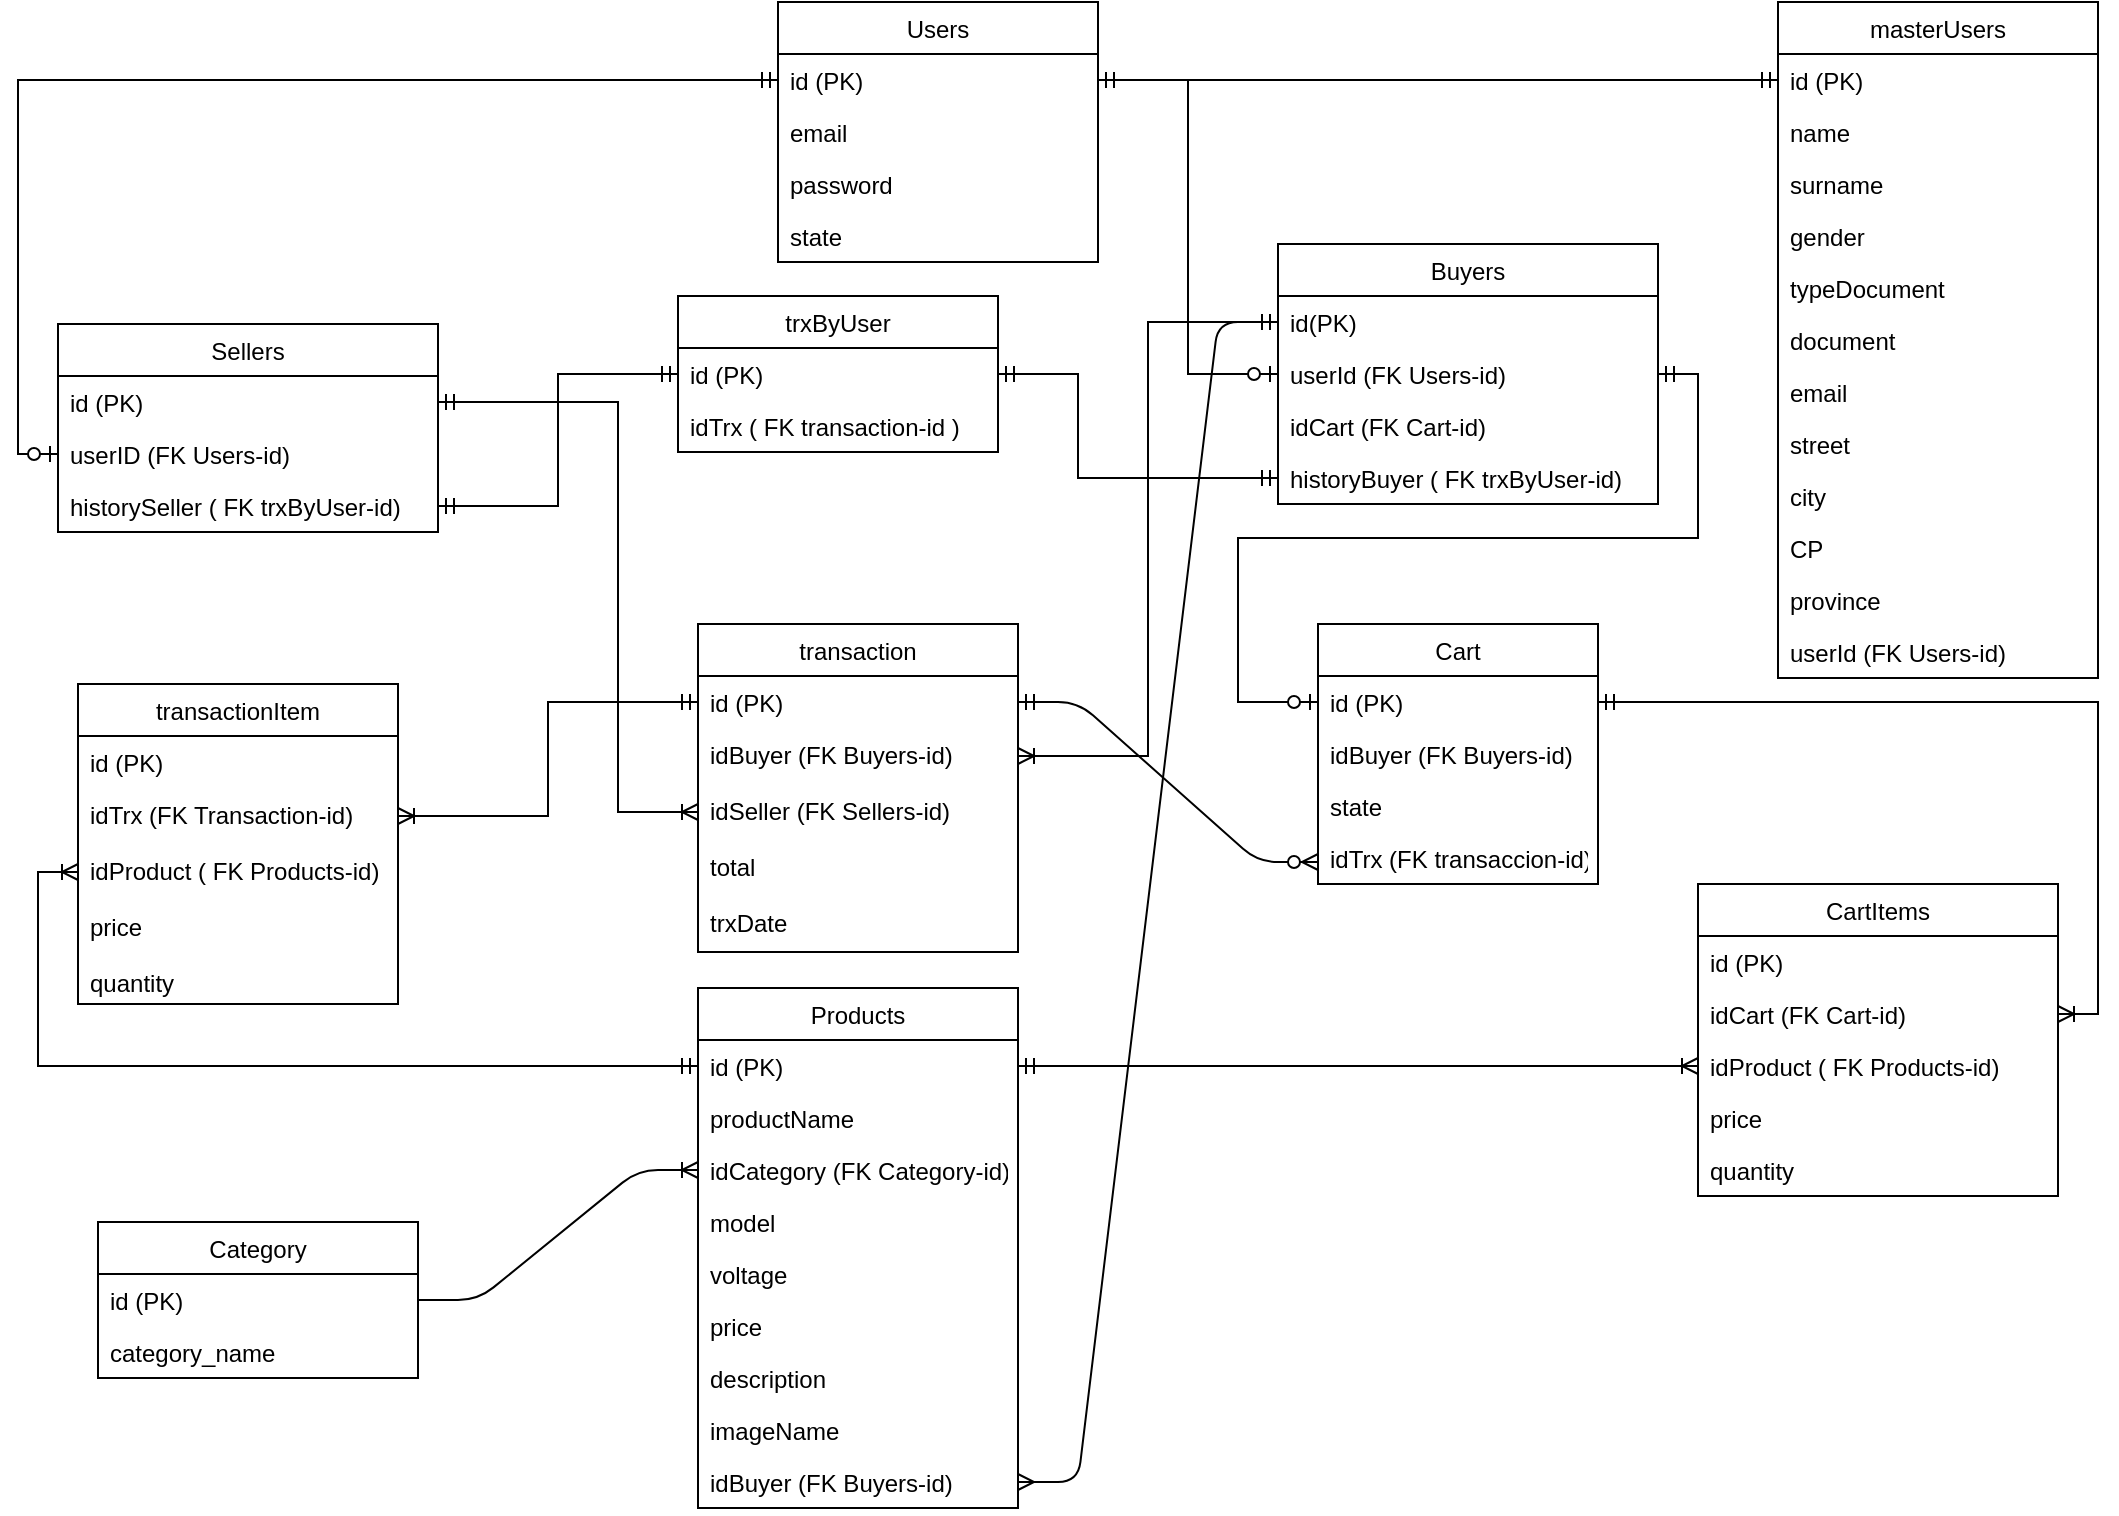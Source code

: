 <mxfile version="12.7.0" type="device"><diagram id="SBNmrv5jbKWbXd2afy_5" name="Page-1"><mxGraphModel dx="2760" dy="450" grid="1" gridSize="10" guides="1" tooltips="1" connect="1" arrows="1" fold="1" page="1" pageScale="1" pageWidth="826" pageHeight="1169" math="0" shadow="0"><root><mxCell id="0"/><mxCell id="1" parent="0"/><mxCell id="Nz3JqQSpzv1bPOwpjb-S-1" value="Users" style="swimlane;fontStyle=0;childLayout=stackLayout;horizontal=1;startSize=26;fillColor=none;horizontalStack=0;resizeParent=1;resizeParentMax=0;resizeLast=0;collapsible=1;marginBottom=0;" parent="1" vertex="1"><mxGeometry x="-1260" y="20" width="160" height="130" as="geometry"/></mxCell><mxCell id="Nz3JqQSpzv1bPOwpjb-S-2" value="id (PK)" style="text;strokeColor=none;fillColor=none;align=left;verticalAlign=top;spacingLeft=4;spacingRight=4;overflow=hidden;rotatable=0;points=[[0,0.5],[1,0.5]];portConstraint=eastwest;" parent="Nz3JqQSpzv1bPOwpjb-S-1" vertex="1"><mxGeometry y="26" width="160" height="26" as="geometry"/></mxCell><mxCell id="Nz3JqQSpzv1bPOwpjb-S-3" value="email" style="text;strokeColor=none;fillColor=none;align=left;verticalAlign=top;spacingLeft=4;spacingRight=4;overflow=hidden;rotatable=0;points=[[0,0.5],[1,0.5]];portConstraint=eastwest;" parent="Nz3JqQSpzv1bPOwpjb-S-1" vertex="1"><mxGeometry y="52" width="160" height="26" as="geometry"/></mxCell><mxCell id="Nz3JqQSpzv1bPOwpjb-S-4" value="password" style="text;strokeColor=none;fillColor=none;align=left;verticalAlign=top;spacingLeft=4;spacingRight=4;overflow=hidden;rotatable=0;points=[[0,0.5],[1,0.5]];portConstraint=eastwest;" parent="Nz3JqQSpzv1bPOwpjb-S-1" vertex="1"><mxGeometry y="78" width="160" height="26" as="geometry"/></mxCell><mxCell id="Nz3JqQSpzv1bPOwpjb-S-81" value="state" style="text;strokeColor=none;fillColor=none;align=left;verticalAlign=top;spacingLeft=4;spacingRight=4;overflow=hidden;rotatable=0;points=[[0,0.5],[1,0.5]];portConstraint=eastwest;" parent="Nz3JqQSpzv1bPOwpjb-S-1" vertex="1"><mxGeometry y="104" width="160" height="26" as="geometry"/></mxCell><mxCell id="Nz3JqQSpzv1bPOwpjb-S-5" value="Buyers" style="swimlane;fontStyle=0;childLayout=stackLayout;horizontal=1;startSize=26;fillColor=none;horizontalStack=0;resizeParent=1;resizeParentMax=0;resizeLast=0;collapsible=1;marginBottom=0;" parent="1" vertex="1"><mxGeometry x="-1010" y="141" width="190" height="130" as="geometry"/></mxCell><mxCell id="Nz3JqQSpzv1bPOwpjb-S-6" value="id(PK)" style="text;strokeColor=none;fillColor=none;align=left;verticalAlign=top;spacingLeft=4;spacingRight=4;overflow=hidden;rotatable=0;points=[[0,0.5],[1,0.5]];portConstraint=eastwest;" parent="Nz3JqQSpzv1bPOwpjb-S-5" vertex="1"><mxGeometry y="26" width="190" height="26" as="geometry"/></mxCell><mxCell id="Nz3JqQSpzv1bPOwpjb-S-7" value="userId (FK Users-id)" style="text;strokeColor=none;fillColor=none;align=left;verticalAlign=top;spacingLeft=4;spacingRight=4;overflow=hidden;rotatable=0;points=[[0,0.5],[1,0.5]];portConstraint=eastwest;" parent="Nz3JqQSpzv1bPOwpjb-S-5" vertex="1"><mxGeometry y="52" width="190" height="26" as="geometry"/></mxCell><mxCell id="Nz3JqQSpzv1bPOwpjb-S-8" value="idCart (FK Cart-id)" style="text;strokeColor=none;fillColor=none;align=left;verticalAlign=top;spacingLeft=4;spacingRight=4;overflow=hidden;rotatable=0;points=[[0,0.5],[1,0.5]];portConstraint=eastwest;" parent="Nz3JqQSpzv1bPOwpjb-S-5" vertex="1"><mxGeometry y="78" width="190" height="26" as="geometry"/></mxCell><mxCell id="Nz3JqQSpzv1bPOwpjb-S-64" value="historyBuyer ( FK trxByUser-id)" style="text;strokeColor=none;fillColor=none;align=left;verticalAlign=top;spacingLeft=4;spacingRight=4;overflow=hidden;rotatable=0;points=[[0,0.5],[1,0.5]];portConstraint=eastwest;" parent="Nz3JqQSpzv1bPOwpjb-S-5" vertex="1"><mxGeometry y="104" width="190" height="26" as="geometry"/></mxCell><mxCell id="Nz3JqQSpzv1bPOwpjb-S-9" value="Sellers" style="swimlane;fontStyle=0;childLayout=stackLayout;horizontal=1;startSize=26;fillColor=none;horizontalStack=0;resizeParent=1;resizeParentMax=0;resizeLast=0;collapsible=1;marginBottom=0;" parent="1" vertex="1"><mxGeometry x="-1620" y="181" width="190" height="104" as="geometry"/></mxCell><mxCell id="Nz3JqQSpzv1bPOwpjb-S-10" value="id (PK)" style="text;strokeColor=none;fillColor=none;align=left;verticalAlign=top;spacingLeft=4;spacingRight=4;overflow=hidden;rotatable=0;points=[[0,0.5],[1,0.5]];portConstraint=eastwest;" parent="Nz3JqQSpzv1bPOwpjb-S-9" vertex="1"><mxGeometry y="26" width="190" height="26" as="geometry"/></mxCell><mxCell id="Nz3JqQSpzv1bPOwpjb-S-11" value="userID (FK Users-id)" style="text;strokeColor=none;fillColor=none;align=left;verticalAlign=top;spacingLeft=4;spacingRight=4;overflow=hidden;rotatable=0;points=[[0,0.5],[1,0.5]];portConstraint=eastwest;" parent="Nz3JqQSpzv1bPOwpjb-S-9" vertex="1"><mxGeometry y="52" width="190" height="26" as="geometry"/></mxCell><mxCell id="Nz3JqQSpzv1bPOwpjb-S-12" value="historySeller ( FK trxByUser-id)" style="text;strokeColor=none;fillColor=none;align=left;verticalAlign=top;spacingLeft=4;spacingRight=4;overflow=hidden;rotatable=0;points=[[0,0.5],[1,0.5]];portConstraint=eastwest;" parent="Nz3JqQSpzv1bPOwpjb-S-9" vertex="1"><mxGeometry y="78" width="190" height="26" as="geometry"/></mxCell><mxCell id="Nz3JqQSpzv1bPOwpjb-S-13" value="transaction" style="swimlane;fontStyle=0;childLayout=stackLayout;horizontal=1;startSize=26;fillColor=none;horizontalStack=0;resizeParent=1;resizeParentMax=0;resizeLast=0;collapsible=1;marginBottom=0;" parent="1" vertex="1"><mxGeometry x="-1300" y="331" width="160" height="164" as="geometry"/></mxCell><mxCell id="Nz3JqQSpzv1bPOwpjb-S-14" value="id (PK)" style="text;strokeColor=none;fillColor=none;align=left;verticalAlign=top;spacingLeft=4;spacingRight=4;overflow=hidden;rotatable=0;points=[[0,0.5],[1,0.5]];portConstraint=eastwest;" parent="Nz3JqQSpzv1bPOwpjb-S-13" vertex="1"><mxGeometry y="26" width="160" height="26" as="geometry"/></mxCell><mxCell id="Nz3JqQSpzv1bPOwpjb-S-48" value="idBuyer (FK Buyers-id)" style="text;strokeColor=none;fillColor=none;align=left;verticalAlign=top;spacingLeft=4;spacingRight=4;overflow=hidden;rotatable=0;points=[[0,0.5],[1,0.5]];portConstraint=eastwest;" parent="Nz3JqQSpzv1bPOwpjb-S-13" vertex="1"><mxGeometry y="52" width="160" height="28" as="geometry"/></mxCell><mxCell id="Nz3JqQSpzv1bPOwpjb-S-53" value="idSeller (FK Sellers-id)" style="text;strokeColor=none;fillColor=none;align=left;verticalAlign=top;spacingLeft=4;spacingRight=4;overflow=hidden;rotatable=0;points=[[0,0.5],[1,0.5]];portConstraint=eastwest;" parent="Nz3JqQSpzv1bPOwpjb-S-13" vertex="1"><mxGeometry y="80" width="160" height="28" as="geometry"/></mxCell><mxCell id="Nz3JqQSpzv1bPOwpjb-S-52" value="total" style="text;strokeColor=none;fillColor=none;align=left;verticalAlign=top;spacingLeft=4;spacingRight=4;overflow=hidden;rotatable=0;points=[[0,0.5],[1,0.5]];portConstraint=eastwest;" parent="Nz3JqQSpzv1bPOwpjb-S-13" vertex="1"><mxGeometry y="108" width="160" height="28" as="geometry"/></mxCell><mxCell id="Nz3JqQSpzv1bPOwpjb-S-60" value="trxDate" style="text;strokeColor=none;fillColor=none;align=left;verticalAlign=top;spacingLeft=4;spacingRight=4;overflow=hidden;rotatable=0;points=[[0,0.5],[1,0.5]];portConstraint=eastwest;" parent="Nz3JqQSpzv1bPOwpjb-S-13" vertex="1"><mxGeometry y="136" width="160" height="28" as="geometry"/></mxCell><mxCell id="Nz3JqQSpzv1bPOwpjb-S-21" value="Cart" style="swimlane;fontStyle=0;childLayout=stackLayout;horizontal=1;startSize=26;fillColor=none;horizontalStack=0;resizeParent=1;resizeParentMax=0;resizeLast=0;collapsible=1;marginBottom=0;" parent="1" vertex="1"><mxGeometry x="-990" y="331" width="140" height="130" as="geometry"/></mxCell><mxCell id="Nz3JqQSpzv1bPOwpjb-S-22" value="id (PK)" style="text;strokeColor=none;fillColor=none;align=left;verticalAlign=top;spacingLeft=4;spacingRight=4;overflow=hidden;rotatable=0;points=[[0,0.5],[1,0.5]];portConstraint=eastwest;" parent="Nz3JqQSpzv1bPOwpjb-S-21" vertex="1"><mxGeometry y="26" width="140" height="26" as="geometry"/></mxCell><mxCell id="Nz3JqQSpzv1bPOwpjb-S-24" value="idBuyer (FK Buyers-id)" style="text;strokeColor=none;fillColor=none;align=left;verticalAlign=top;spacingLeft=4;spacingRight=4;overflow=hidden;rotatable=0;points=[[0,0.5],[1,0.5]];portConstraint=eastwest;" parent="Nz3JqQSpzv1bPOwpjb-S-21" vertex="1"><mxGeometry y="52" width="140" height="26" as="geometry"/></mxCell><mxCell id="luvTg-xsPwkeucawTBdf-21" value="state " style="text;strokeColor=none;fillColor=none;align=left;verticalAlign=top;spacingLeft=4;spacingRight=4;overflow=hidden;rotatable=0;points=[[0,0.5],[1,0.5]];portConstraint=eastwest;" parent="Nz3JqQSpzv1bPOwpjb-S-21" vertex="1"><mxGeometry y="78" width="140" height="26" as="geometry"/></mxCell><mxCell id="luvTg-xsPwkeucawTBdf-22" value="idTrx (FK transaccion-id)" style="text;strokeColor=none;fillColor=none;align=left;verticalAlign=top;spacingLeft=4;spacingRight=4;overflow=hidden;rotatable=0;points=[[0,0.5],[1,0.5]];portConstraint=eastwest;" parent="Nz3JqQSpzv1bPOwpjb-S-21" vertex="1"><mxGeometry y="104" width="140" height="26" as="geometry"/></mxCell><mxCell id="Nz3JqQSpzv1bPOwpjb-S-25" value="CartItems" style="swimlane;fontStyle=0;childLayout=stackLayout;horizontal=1;startSize=26;fillColor=none;horizontalStack=0;resizeParent=1;resizeParentMax=0;resizeLast=0;collapsible=1;marginBottom=0;" parent="1" vertex="1"><mxGeometry x="-800" y="461" width="180" height="156" as="geometry"><mxRectangle x="740" y="73" width="80" height="26" as="alternateBounds"/></mxGeometry></mxCell><mxCell id="Nz3JqQSpzv1bPOwpjb-S-26" value="id (PK)" style="text;strokeColor=none;fillColor=none;align=left;verticalAlign=top;spacingLeft=4;spacingRight=4;overflow=hidden;rotatable=0;points=[[0,0.5],[1,0.5]];portConstraint=eastwest;" parent="Nz3JqQSpzv1bPOwpjb-S-25" vertex="1"><mxGeometry y="26" width="180" height="26" as="geometry"/></mxCell><mxCell id="Nz3JqQSpzv1bPOwpjb-S-27" value="idCart (FK Cart-id)" style="text;strokeColor=none;fillColor=none;align=left;verticalAlign=top;spacingLeft=4;spacingRight=4;overflow=hidden;rotatable=0;points=[[0,0.5],[1,0.5]];portConstraint=eastwest;" parent="Nz3JqQSpzv1bPOwpjb-S-25" vertex="1"><mxGeometry y="52" width="180" height="26" as="geometry"/></mxCell><mxCell id="Nz3JqQSpzv1bPOwpjb-S-37" value="idProduct ( FK Products-id)" style="text;strokeColor=none;fillColor=none;align=left;verticalAlign=top;spacingLeft=4;spacingRight=4;overflow=hidden;rotatable=0;points=[[0,0.5],[1,0.5]];portConstraint=eastwest;" parent="Nz3JqQSpzv1bPOwpjb-S-25" vertex="1"><mxGeometry y="78" width="180" height="26" as="geometry"/></mxCell><mxCell id="Nz3JqQSpzv1bPOwpjb-S-42" value="price" style="text;strokeColor=none;fillColor=none;align=left;verticalAlign=top;spacingLeft=4;spacingRight=4;overflow=hidden;rotatable=0;points=[[0,0.5],[1,0.5]];portConstraint=eastwest;" parent="Nz3JqQSpzv1bPOwpjb-S-25" vertex="1"><mxGeometry y="104" width="180" height="26" as="geometry"/></mxCell><mxCell id="luvTg-xsPwkeucawTBdf-1" value="quantity" style="text;strokeColor=none;fillColor=none;align=left;verticalAlign=top;spacingLeft=4;spacingRight=4;overflow=hidden;rotatable=0;points=[[0,0.5],[1,0.5]];portConstraint=eastwest;" parent="Nz3JqQSpzv1bPOwpjb-S-25" vertex="1"><mxGeometry y="130" width="180" height="26" as="geometry"/></mxCell><mxCell id="Nz3JqQSpzv1bPOwpjb-S-28" style="edgeStyle=orthogonalEdgeStyle;rounded=0;orthogonalLoop=1;jettySize=auto;html=1;exitX=1;exitY=0.5;exitDx=0;exitDy=0;entryX=0;entryY=0.5;entryDx=0;entryDy=0;endArrow=ERzeroToOne;endFill=1;startArrow=ERmandOne;startFill=0;" parent="1" source="Nz3JqQSpzv1bPOwpjb-S-7" target="Nz3JqQSpzv1bPOwpjb-S-22" edge="1"><mxGeometry relative="1" as="geometry"/></mxCell><mxCell id="Nz3JqQSpzv1bPOwpjb-S-29" style="edgeStyle=orthogonalEdgeStyle;rounded=0;orthogonalLoop=1;jettySize=auto;html=1;exitX=1;exitY=0.5;exitDx=0;exitDy=0;entryX=1;entryY=0.5;entryDx=0;entryDy=0;startArrow=ERoneToMany;startFill=0;endArrow=ERmandOne;endFill=0;" parent="1" source="Nz3JqQSpzv1bPOwpjb-S-27" target="Nz3JqQSpzv1bPOwpjb-S-22" edge="1"><mxGeometry relative="1" as="geometry"/></mxCell><mxCell id="Nz3JqQSpzv1bPOwpjb-S-30" style="edgeStyle=orthogonalEdgeStyle;rounded=0;orthogonalLoop=1;jettySize=auto;html=1;exitX=0;exitY=0.5;exitDx=0;exitDy=0;entryX=1;entryY=0.5;entryDx=0;entryDy=0;startArrow=ERzeroToOne;startFill=1;endArrow=ERmandOne;endFill=0;" parent="1" source="Nz3JqQSpzv1bPOwpjb-S-7" target="Nz3JqQSpzv1bPOwpjb-S-2" edge="1"><mxGeometry relative="1" as="geometry"/></mxCell><mxCell id="Nz3JqQSpzv1bPOwpjb-S-31" style="edgeStyle=orthogonalEdgeStyle;rounded=0;orthogonalLoop=1;jettySize=auto;html=1;exitX=0;exitY=0.5;exitDx=0;exitDy=0;entryX=0;entryY=0.5;entryDx=0;entryDy=0;startArrow=ERzeroToOne;startFill=1;endArrow=ERmandOne;endFill=0;" parent="1" source="Nz3JqQSpzv1bPOwpjb-S-11" target="Nz3JqQSpzv1bPOwpjb-S-2" edge="1"><mxGeometry relative="1" as="geometry"/></mxCell><mxCell id="Nz3JqQSpzv1bPOwpjb-S-38" value="Products" style="swimlane;fontStyle=0;childLayout=stackLayout;horizontal=1;startSize=26;fillColor=none;horizontalStack=0;resizeParent=1;resizeParentMax=0;resizeLast=0;collapsible=1;marginBottom=0;" parent="1" vertex="1"><mxGeometry x="-1300" y="513" width="160" height="260" as="geometry"/></mxCell><mxCell id="Nz3JqQSpzv1bPOwpjb-S-39" value="id (PK)" style="text;strokeColor=none;fillColor=none;align=left;verticalAlign=top;spacingLeft=4;spacingRight=4;overflow=hidden;rotatable=0;points=[[0,0.5],[1,0.5]];portConstraint=eastwest;" parent="Nz3JqQSpzv1bPOwpjb-S-38" vertex="1"><mxGeometry y="26" width="160" height="26" as="geometry"/></mxCell><mxCell id="Nz3JqQSpzv1bPOwpjb-S-40" value="productName" style="text;strokeColor=none;fillColor=none;align=left;verticalAlign=top;spacingLeft=4;spacingRight=4;overflow=hidden;rotatable=0;points=[[0,0.5],[1,0.5]];portConstraint=eastwest;" parent="Nz3JqQSpzv1bPOwpjb-S-38" vertex="1"><mxGeometry y="52" width="160" height="26" as="geometry"/></mxCell><mxCell id="Nz3JqQSpzv1bPOwpjb-S-41" value="idCategory (FK Category-id)" style="text;strokeColor=none;fillColor=none;align=left;verticalAlign=top;spacingLeft=4;spacingRight=4;overflow=hidden;rotatable=0;points=[[0,0.5],[1,0.5]];portConstraint=eastwest;" parent="Nz3JqQSpzv1bPOwpjb-S-38" vertex="1"><mxGeometry y="78" width="160" height="26" as="geometry"/></mxCell><mxCell id="nkvucs5wKJo_Is8eqkzy-17" value="model" style="text;strokeColor=none;fillColor=none;align=left;verticalAlign=top;spacingLeft=4;spacingRight=4;overflow=hidden;rotatable=0;points=[[0,0.5],[1,0.5]];portConstraint=eastwest;" parent="Nz3JqQSpzv1bPOwpjb-S-38" vertex="1"><mxGeometry y="104" width="160" height="26" as="geometry"/></mxCell><mxCell id="nkvucs5wKJo_Is8eqkzy-18" value="voltage" style="text;strokeColor=none;fillColor=none;align=left;verticalAlign=top;spacingLeft=4;spacingRight=4;overflow=hidden;rotatable=0;points=[[0,0.5],[1,0.5]];portConstraint=eastwest;" parent="Nz3JqQSpzv1bPOwpjb-S-38" vertex="1"><mxGeometry y="130" width="160" height="26" as="geometry"/></mxCell><mxCell id="nkvucs5wKJo_Is8eqkzy-19" value="price" style="text;strokeColor=none;fillColor=none;align=left;verticalAlign=top;spacingLeft=4;spacingRight=4;overflow=hidden;rotatable=0;points=[[0,0.5],[1,0.5]];portConstraint=eastwest;" parent="Nz3JqQSpzv1bPOwpjb-S-38" vertex="1"><mxGeometry y="156" width="160" height="26" as="geometry"/></mxCell><mxCell id="nkvucs5wKJo_Is8eqkzy-20" value="description" style="text;strokeColor=none;fillColor=none;align=left;verticalAlign=top;spacingLeft=4;spacingRight=4;overflow=hidden;rotatable=0;points=[[0,0.5],[1,0.5]];portConstraint=eastwest;" parent="Nz3JqQSpzv1bPOwpjb-S-38" vertex="1"><mxGeometry y="182" width="160" height="26" as="geometry"/></mxCell><mxCell id="nkvucs5wKJo_Is8eqkzy-21" value="imageName" style="text;strokeColor=none;fillColor=none;align=left;verticalAlign=top;spacingLeft=4;spacingRight=4;overflow=hidden;rotatable=0;points=[[0,0.5],[1,0.5]];portConstraint=eastwest;" parent="Nz3JqQSpzv1bPOwpjb-S-38" vertex="1"><mxGeometry y="208" width="160" height="26" as="geometry"/></mxCell><mxCell id="luvTg-xsPwkeucawTBdf-16" value="idBuyer (FK Buyers-id)" style="text;strokeColor=none;fillColor=none;align=left;verticalAlign=top;spacingLeft=4;spacingRight=4;overflow=hidden;rotatable=0;points=[[0,0.5],[1,0.5]];portConstraint=eastwest;" parent="Nz3JqQSpzv1bPOwpjb-S-38" vertex="1"><mxGeometry y="234" width="160" height="26" as="geometry"/></mxCell><mxCell id="Nz3JqQSpzv1bPOwpjb-S-49" value="transactionItem" style="swimlane;fontStyle=0;childLayout=stackLayout;horizontal=1;startSize=26;fillColor=none;horizontalStack=0;resizeParent=1;resizeParentMax=0;resizeLast=0;collapsible=1;marginBottom=0;" parent="1" vertex="1"><mxGeometry x="-1610" y="361" width="160" height="160" as="geometry"/></mxCell><mxCell id="Nz3JqQSpzv1bPOwpjb-S-50" value="id (PK)" style="text;strokeColor=none;fillColor=none;align=left;verticalAlign=top;spacingLeft=4;spacingRight=4;overflow=hidden;rotatable=0;points=[[0,0.5],[1,0.5]];portConstraint=eastwest;" parent="Nz3JqQSpzv1bPOwpjb-S-49" vertex="1"><mxGeometry y="26" width="160" height="26" as="geometry"/></mxCell><mxCell id="Nz3JqQSpzv1bPOwpjb-S-51" value="idTrx (FK Transaction-id)" style="text;strokeColor=none;fillColor=none;align=left;verticalAlign=top;spacingLeft=4;spacingRight=4;overflow=hidden;rotatable=0;points=[[0,0.5],[1,0.5]];portConstraint=eastwest;" parent="Nz3JqQSpzv1bPOwpjb-S-49" vertex="1"><mxGeometry y="52" width="160" height="28" as="geometry"/></mxCell><mxCell id="Nz3JqQSpzv1bPOwpjb-S-54" value="idProduct ( FK Products-id)" style="text;strokeColor=none;fillColor=none;align=left;verticalAlign=top;spacingLeft=4;spacingRight=4;overflow=hidden;rotatable=0;points=[[0,0.5],[1,0.5]];portConstraint=eastwest;" parent="Nz3JqQSpzv1bPOwpjb-S-49" vertex="1"><mxGeometry y="80" width="160" height="28" as="geometry"/></mxCell><mxCell id="Nz3JqQSpzv1bPOwpjb-S-55" value="price" style="text;strokeColor=none;fillColor=none;align=left;verticalAlign=top;spacingLeft=4;spacingRight=4;overflow=hidden;rotatable=0;points=[[0,0.5],[1,0.5]];portConstraint=eastwest;" parent="Nz3JqQSpzv1bPOwpjb-S-49" vertex="1"><mxGeometry y="108" width="160" height="28" as="geometry"/></mxCell><mxCell id="Nz3JqQSpzv1bPOwpjb-S-56" value="quantity" style="text;strokeColor=none;fillColor=none;align=left;verticalAlign=top;spacingLeft=4;spacingRight=4;overflow=hidden;rotatable=0;points=[[0,0.5],[1,0.5]];portConstraint=eastwest;" parent="Nz3JqQSpzv1bPOwpjb-S-49" vertex="1"><mxGeometry y="136" width="160" height="24" as="geometry"/></mxCell><mxCell id="Nz3JqQSpzv1bPOwpjb-S-57" style="edgeStyle=orthogonalEdgeStyle;rounded=0;orthogonalLoop=1;jettySize=auto;html=1;exitX=0;exitY=0.5;exitDx=0;exitDy=0;entryX=1;entryY=0.5;entryDx=0;entryDy=0;startArrow=ERmandOne;startFill=0;endArrow=ERoneToMany;endFill=0;" parent="1" source="Nz3JqQSpzv1bPOwpjb-S-14" target="Nz3JqQSpzv1bPOwpjb-S-51" edge="1"><mxGeometry relative="1" as="geometry"/></mxCell><mxCell id="Nz3JqQSpzv1bPOwpjb-S-62" style="edgeStyle=orthogonalEdgeStyle;rounded=0;orthogonalLoop=1;jettySize=auto;html=1;exitX=0;exitY=0.5;exitDx=0;exitDy=0;entryX=0;entryY=0.5;entryDx=0;entryDy=0;startArrow=ERmandOne;startFill=0;endArrow=ERoneToMany;endFill=0;" parent="1" source="Nz3JqQSpzv1bPOwpjb-S-39" target="Nz3JqQSpzv1bPOwpjb-S-54" edge="1"><mxGeometry relative="1" as="geometry"/></mxCell><mxCell id="Nz3JqQSpzv1bPOwpjb-S-63" style="edgeStyle=orthogonalEdgeStyle;rounded=0;orthogonalLoop=1;jettySize=auto;html=1;exitX=1;exitY=0.5;exitDx=0;exitDy=0;entryX=0;entryY=0.5;entryDx=0;entryDy=0;startArrow=ERmandOne;startFill=0;endArrow=ERoneToMany;endFill=0;" parent="1" source="Nz3JqQSpzv1bPOwpjb-S-39" target="Nz3JqQSpzv1bPOwpjb-S-37" edge="1"><mxGeometry relative="1" as="geometry"/></mxCell><mxCell id="Nz3JqQSpzv1bPOwpjb-S-68" style="edgeStyle=orthogonalEdgeStyle;rounded=0;orthogonalLoop=1;jettySize=auto;html=1;exitX=1;exitY=0.5;exitDx=0;exitDy=0;entryX=0;entryY=0.5;entryDx=0;entryDy=0;startArrow=ERmandOne;startFill=0;endArrow=ERoneToMany;endFill=0;" parent="1" source="Nz3JqQSpzv1bPOwpjb-S-10" target="Nz3JqQSpzv1bPOwpjb-S-53" edge="1"><mxGeometry relative="1" as="geometry"><Array as="points"><mxPoint x="-1340" y="220"/><mxPoint x="-1340" y="425"/></Array></mxGeometry></mxCell><mxCell id="Nz3JqQSpzv1bPOwpjb-S-70" style="edgeStyle=orthogonalEdgeStyle;rounded=0;orthogonalLoop=1;jettySize=auto;html=1;exitX=0;exitY=0.5;exitDx=0;exitDy=0;entryX=1;entryY=0.5;entryDx=0;entryDy=0;startArrow=ERmandOne;startFill=0;endArrow=ERoneToMany;endFill=0;" parent="1" source="Nz3JqQSpzv1bPOwpjb-S-6" target="Nz3JqQSpzv1bPOwpjb-S-48" edge="1"><mxGeometry relative="1" as="geometry"/></mxCell><mxCell id="Nz3JqQSpzv1bPOwpjb-S-71" value="trxByUser" style="swimlane;fontStyle=0;childLayout=stackLayout;horizontal=1;startSize=26;fillColor=none;horizontalStack=0;resizeParent=1;resizeParentMax=0;resizeLast=0;collapsible=1;marginBottom=0;" parent="1" vertex="1"><mxGeometry x="-1310" y="167" width="160" height="78" as="geometry"/></mxCell><mxCell id="Nz3JqQSpzv1bPOwpjb-S-72" value="id (PK)" style="text;strokeColor=none;fillColor=none;align=left;verticalAlign=top;spacingLeft=4;spacingRight=4;overflow=hidden;rotatable=0;points=[[0,0.5],[1,0.5]];portConstraint=eastwest;" parent="Nz3JqQSpzv1bPOwpjb-S-71" vertex="1"><mxGeometry y="26" width="160" height="26" as="geometry"/></mxCell><mxCell id="Nz3JqQSpzv1bPOwpjb-S-77" value="idTrx ( FK transaction-id )" style="text;strokeColor=none;fillColor=none;align=left;verticalAlign=top;spacingLeft=4;spacingRight=4;overflow=hidden;rotatable=0;points=[[0,0.5],[1,0.5]];portConstraint=eastwest;" parent="Nz3JqQSpzv1bPOwpjb-S-71" vertex="1"><mxGeometry y="52" width="160" height="26" as="geometry"/></mxCell><mxCell id="Nz3JqQSpzv1bPOwpjb-S-78" style="edgeStyle=orthogonalEdgeStyle;rounded=0;orthogonalLoop=1;jettySize=auto;html=1;exitX=1;exitY=0.5;exitDx=0;exitDy=0;entryX=0;entryY=0.5;entryDx=0;entryDy=0;startArrow=ERmandOne;startFill=0;endArrow=ERmandOne;endFill=0;" parent="1" source="Nz3JqQSpzv1bPOwpjb-S-12" target="Nz3JqQSpzv1bPOwpjb-S-72" edge="1"><mxGeometry relative="1" as="geometry"/></mxCell><mxCell id="Nz3JqQSpzv1bPOwpjb-S-79" style="edgeStyle=orthogonalEdgeStyle;rounded=0;orthogonalLoop=1;jettySize=auto;html=1;exitX=0;exitY=0.5;exitDx=0;exitDy=0;entryX=1;entryY=0.5;entryDx=0;entryDy=0;startArrow=ERmandOne;startFill=0;endArrow=ERmandOne;endFill=0;" parent="1" source="Nz3JqQSpzv1bPOwpjb-S-64" target="Nz3JqQSpzv1bPOwpjb-S-72" edge="1"><mxGeometry relative="1" as="geometry"><Array as="points"><mxPoint x="-1110" y="258"/><mxPoint x="-1110" y="206"/></Array></mxGeometry></mxCell><mxCell id="nkvucs5wKJo_Is8eqkzy-1" value="masterUsers" style="swimlane;fontStyle=0;childLayout=stackLayout;horizontal=1;startSize=26;fillColor=none;horizontalStack=0;resizeParent=1;resizeParentMax=0;resizeLast=0;collapsible=1;marginBottom=0;" parent="1" vertex="1"><mxGeometry x="-760" y="20" width="160" height="338" as="geometry"/></mxCell><mxCell id="nkvucs5wKJo_Is8eqkzy-2" value="id (PK)" style="text;strokeColor=none;fillColor=none;align=left;verticalAlign=top;spacingLeft=4;spacingRight=4;overflow=hidden;rotatable=0;points=[[0,0.5],[1,0.5]];portConstraint=eastwest;" parent="nkvucs5wKJo_Is8eqkzy-1" vertex="1"><mxGeometry y="26" width="160" height="26" as="geometry"/></mxCell><mxCell id="nkvucs5wKJo_Is8eqkzy-3" value="name" style="text;strokeColor=none;fillColor=none;align=left;verticalAlign=top;spacingLeft=4;spacingRight=4;overflow=hidden;rotatable=0;points=[[0,0.5],[1,0.5]];portConstraint=eastwest;" parent="nkvucs5wKJo_Is8eqkzy-1" vertex="1"><mxGeometry y="52" width="160" height="26" as="geometry"/></mxCell><mxCell id="nkvucs5wKJo_Is8eqkzy-4" value="surname" style="text;strokeColor=none;fillColor=none;align=left;verticalAlign=top;spacingLeft=4;spacingRight=4;overflow=hidden;rotatable=0;points=[[0,0.5],[1,0.5]];portConstraint=eastwest;" parent="nkvucs5wKJo_Is8eqkzy-1" vertex="1"><mxGeometry y="78" width="160" height="26" as="geometry"/></mxCell><mxCell id="nkvucs5wKJo_Is8eqkzy-5" value="gender" style="text;strokeColor=none;fillColor=none;align=left;verticalAlign=top;spacingLeft=4;spacingRight=4;overflow=hidden;rotatable=0;points=[[0,0.5],[1,0.5]];portConstraint=eastwest;" parent="nkvucs5wKJo_Is8eqkzy-1" vertex="1"><mxGeometry y="104" width="160" height="26" as="geometry"/></mxCell><mxCell id="nkvucs5wKJo_Is8eqkzy-6" value="typeDocument" style="text;strokeColor=none;fillColor=none;align=left;verticalAlign=top;spacingLeft=4;spacingRight=4;overflow=hidden;rotatable=0;points=[[0,0.5],[1,0.5]];portConstraint=eastwest;" parent="nkvucs5wKJo_Is8eqkzy-1" vertex="1"><mxGeometry y="130" width="160" height="26" as="geometry"/></mxCell><mxCell id="nkvucs5wKJo_Is8eqkzy-7" value="document" style="text;strokeColor=none;fillColor=none;align=left;verticalAlign=top;spacingLeft=4;spacingRight=4;overflow=hidden;rotatable=0;points=[[0,0.5],[1,0.5]];portConstraint=eastwest;" parent="nkvucs5wKJo_Is8eqkzy-1" vertex="1"><mxGeometry y="156" width="160" height="26" as="geometry"/></mxCell><mxCell id="nkvucs5wKJo_Is8eqkzy-8" value="email" style="text;strokeColor=none;fillColor=none;align=left;verticalAlign=top;spacingLeft=4;spacingRight=4;overflow=hidden;rotatable=0;points=[[0,0.5],[1,0.5]];portConstraint=eastwest;" parent="nkvucs5wKJo_Is8eqkzy-1" vertex="1"><mxGeometry y="182" width="160" height="26" as="geometry"/></mxCell><mxCell id="nkvucs5wKJo_Is8eqkzy-9" value="street" style="text;strokeColor=none;fillColor=none;align=left;verticalAlign=top;spacingLeft=4;spacingRight=4;overflow=hidden;rotatable=0;points=[[0,0.5],[1,0.5]];portConstraint=eastwest;" parent="nkvucs5wKJo_Is8eqkzy-1" vertex="1"><mxGeometry y="208" width="160" height="26" as="geometry"/></mxCell><mxCell id="nkvucs5wKJo_Is8eqkzy-10" value="city" style="text;strokeColor=none;fillColor=none;align=left;verticalAlign=top;spacingLeft=4;spacingRight=4;overflow=hidden;rotatable=0;points=[[0,0.5],[1,0.5]];portConstraint=eastwest;" parent="nkvucs5wKJo_Is8eqkzy-1" vertex="1"><mxGeometry y="234" width="160" height="26" as="geometry"/></mxCell><mxCell id="nkvucs5wKJo_Is8eqkzy-11" value="CP" style="text;strokeColor=none;fillColor=none;align=left;verticalAlign=top;spacingLeft=4;spacingRight=4;overflow=hidden;rotatable=0;points=[[0,0.5],[1,0.5]];portConstraint=eastwest;" parent="nkvucs5wKJo_Is8eqkzy-1" vertex="1"><mxGeometry y="260" width="160" height="26" as="geometry"/></mxCell><mxCell id="nkvucs5wKJo_Is8eqkzy-12" value="province" style="text;strokeColor=none;fillColor=none;align=left;verticalAlign=top;spacingLeft=4;spacingRight=4;overflow=hidden;rotatable=0;points=[[0,0.5],[1,0.5]];portConstraint=eastwest;" parent="nkvucs5wKJo_Is8eqkzy-1" vertex="1"><mxGeometry y="286" width="160" height="26" as="geometry"/></mxCell><mxCell id="nkvucs5wKJo_Is8eqkzy-13" value="userId (FK Users-id)" style="text;strokeColor=none;fillColor=none;align=left;verticalAlign=top;spacingLeft=4;spacingRight=4;overflow=hidden;rotatable=0;points=[[0,0.5],[1,0.5]];portConstraint=eastwest;" parent="nkvucs5wKJo_Is8eqkzy-1" vertex="1"><mxGeometry y="312" width="160" height="26" as="geometry"/></mxCell><mxCell id="luvTg-xsPwkeucawTBdf-4" value="" style="edgeStyle=entityRelationEdgeStyle;fontSize=12;html=1;endArrow=ERmandOne;exitX=1;exitY=0.5;exitDx=0;exitDy=0;entryX=0;entryY=0.5;entryDx=0;entryDy=0;" parent="1" source="Nz3JqQSpzv1bPOwpjb-S-2" target="nkvucs5wKJo_Is8eqkzy-2" edge="1"><mxGeometry width="100" height="100" relative="1" as="geometry"><mxPoint x="-1000" y="140" as="sourcePoint"/><mxPoint x="-900" y="40" as="targetPoint"/></mxGeometry></mxCell><mxCell id="luvTg-xsPwkeucawTBdf-5" value="Category" style="swimlane;fontStyle=0;childLayout=stackLayout;horizontal=1;startSize=26;fillColor=none;horizontalStack=0;resizeParent=1;resizeParentMax=0;resizeLast=0;collapsible=1;marginBottom=0;" parent="1" vertex="1"><mxGeometry x="-1600" y="630" width="160" height="78" as="geometry"/></mxCell><mxCell id="luvTg-xsPwkeucawTBdf-6" value="id (PK)" style="text;strokeColor=none;fillColor=none;align=left;verticalAlign=top;spacingLeft=4;spacingRight=4;overflow=hidden;rotatable=0;points=[[0,0.5],[1,0.5]];portConstraint=eastwest;" parent="luvTg-xsPwkeucawTBdf-5" vertex="1"><mxGeometry y="26" width="160" height="26" as="geometry"/></mxCell><mxCell id="luvTg-xsPwkeucawTBdf-7" value="category_name" style="text;strokeColor=none;fillColor=none;align=left;verticalAlign=top;spacingLeft=4;spacingRight=4;overflow=hidden;rotatable=0;points=[[0,0.5],[1,0.5]];portConstraint=eastwest;" parent="luvTg-xsPwkeucawTBdf-5" vertex="1"><mxGeometry y="52" width="160" height="26" as="geometry"/></mxCell><mxCell id="luvTg-xsPwkeucawTBdf-15" value="" style="edgeStyle=entityRelationEdgeStyle;fontSize=12;html=1;endArrow=ERoneToMany;exitX=1;exitY=0.5;exitDx=0;exitDy=0;entryX=0;entryY=0.5;entryDx=0;entryDy=0;" parent="1" source="luvTg-xsPwkeucawTBdf-6" target="Nz3JqQSpzv1bPOwpjb-S-41" edge="1"><mxGeometry width="100" height="100" relative="1" as="geometry"><mxPoint x="-1400" y="750" as="sourcePoint"/><mxPoint x="-1300" y="650" as="targetPoint"/></mxGeometry></mxCell><mxCell id="luvTg-xsPwkeucawTBdf-18" value="" style="edgeStyle=entityRelationEdgeStyle;fontSize=12;html=1;endArrow=ERmany;" parent="1" source="Nz3JqQSpzv1bPOwpjb-S-6" target="luvTg-xsPwkeucawTBdf-16" edge="1"><mxGeometry width="100" height="100" relative="1" as="geometry"><mxPoint x="-1070" y="500" as="sourcePoint"/><mxPoint x="-940" y="660" as="targetPoint"/></mxGeometry></mxCell><mxCell id="luvTg-xsPwkeucawTBdf-24" value="" style="edgeStyle=entityRelationEdgeStyle;fontSize=12;html=1;endArrow=ERzeroToMany;startArrow=ERmandOne;exitX=1;exitY=0.5;exitDx=0;exitDy=0;" parent="1" source="Nz3JqQSpzv1bPOwpjb-S-14" edge="1"><mxGeometry width="100" height="100" relative="1" as="geometry"><mxPoint x="-1120" y="430" as="sourcePoint"/><mxPoint x="-990" y="450" as="targetPoint"/></mxGeometry></mxCell></root></mxGraphModel></diagram></mxfile>